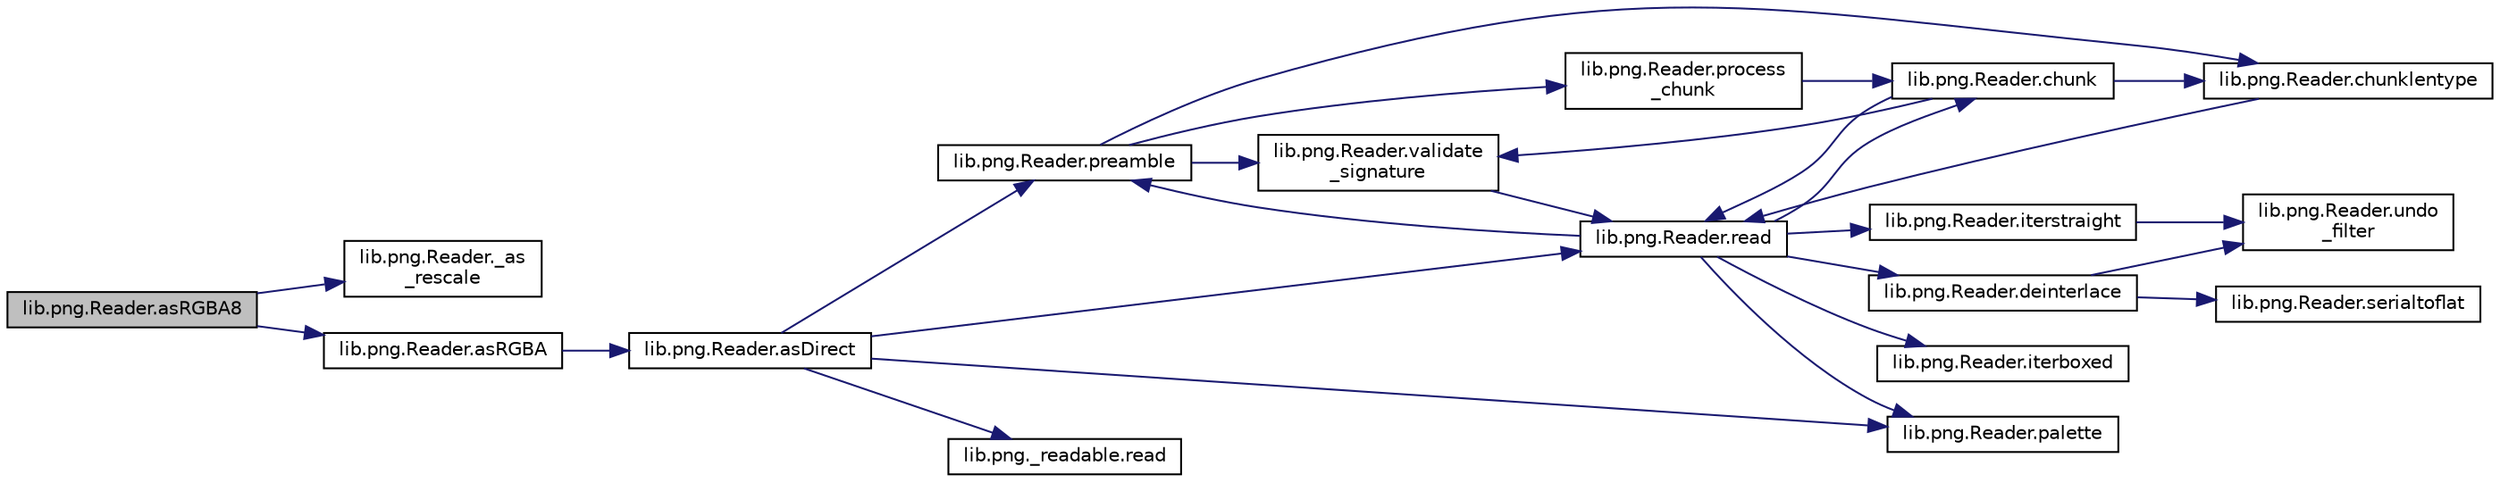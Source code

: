 digraph "lib.png.Reader.asRGBA8"
{
  edge [fontname="Helvetica",fontsize="10",labelfontname="Helvetica",labelfontsize="10"];
  node [fontname="Helvetica",fontsize="10",shape=record];
  rankdir="LR";
  Node77 [label="lib.png.Reader.asRGBA8",height=0.2,width=0.4,color="black", fillcolor="grey75", style="filled", fontcolor="black"];
  Node77 -> Node78 [color="midnightblue",fontsize="10",style="solid"];
  Node78 [label="lib.png.Reader._as\l_rescale",height=0.2,width=0.4,color="black", fillcolor="white", style="filled",URL="$classlib_1_1png_1_1_reader.html#a00f826dfb2c6d2dd18423bdc2b95597c"];
  Node77 -> Node79 [color="midnightblue",fontsize="10",style="solid"];
  Node79 [label="lib.png.Reader.asRGBA",height=0.2,width=0.4,color="black", fillcolor="white", style="filled",URL="$classlib_1_1png_1_1_reader.html#a245e000fa789414e0caa35e98fae3f08"];
  Node79 -> Node80 [color="midnightblue",fontsize="10",style="solid"];
  Node80 [label="lib.png.Reader.asDirect",height=0.2,width=0.4,color="black", fillcolor="white", style="filled",URL="$classlib_1_1png_1_1_reader.html#adf97dda070dc0410c95f3873c30200a6"];
  Node80 -> Node81 [color="midnightblue",fontsize="10",style="solid"];
  Node81 [label="lib.png.Reader.preamble",height=0.2,width=0.4,color="black", fillcolor="white", style="filled",URL="$classlib_1_1png_1_1_reader.html#a9633656b8407495c98265f78ef92ad10"];
  Node81 -> Node82 [color="midnightblue",fontsize="10",style="solid"];
  Node82 [label="lib.png.Reader.validate\l_signature",height=0.2,width=0.4,color="black", fillcolor="white", style="filled",URL="$classlib_1_1png_1_1_reader.html#a7b26c3bd2f93d45ee288aee22b4ecfff"];
  Node82 -> Node83 [color="midnightblue",fontsize="10",style="solid"];
  Node83 [label="lib.png.Reader.read",height=0.2,width=0.4,color="black", fillcolor="white", style="filled",URL="$classlib_1_1png_1_1_reader.html#abee96e12fc05a9024ebf916b1b90ac44"];
  Node83 -> Node84 [color="midnightblue",fontsize="10",style="solid"];
  Node84 [label="lib.png.Reader.chunk",height=0.2,width=0.4,color="black", fillcolor="white", style="filled",URL="$classlib_1_1png_1_1_reader.html#ab9802ec7e407d1ea9e5f69b9a0af1ed0"];
  Node84 -> Node82 [color="midnightblue",fontsize="10",style="solid"];
  Node84 -> Node85 [color="midnightblue",fontsize="10",style="solid"];
  Node85 [label="lib.png.Reader.chunklentype",height=0.2,width=0.4,color="black", fillcolor="white", style="filled",URL="$classlib_1_1png_1_1_reader.html#a6cf6dd680cba262114a176e79bfc8637"];
  Node85 -> Node83 [color="midnightblue",fontsize="10",style="solid"];
  Node84 -> Node83 [color="midnightblue",fontsize="10",style="solid"];
  Node83 -> Node81 [color="midnightblue",fontsize="10",style="solid"];
  Node83 -> Node86 [color="midnightblue",fontsize="10",style="solid"];
  Node86 [label="lib.png.Reader.deinterlace",height=0.2,width=0.4,color="black", fillcolor="white", style="filled",URL="$classlib_1_1png_1_1_reader.html#a19ec9a186e3fdf3a57601b3450ee0f5e"];
  Node86 -> Node87 [color="midnightblue",fontsize="10",style="solid"];
  Node87 [label="lib.png.Reader.undo\l_filter",height=0.2,width=0.4,color="black", fillcolor="white", style="filled",URL="$classlib_1_1png_1_1_reader.html#af232a3eecd4d1644beba2d144feb76c7"];
  Node86 -> Node88 [color="midnightblue",fontsize="10",style="solid"];
  Node88 [label="lib.png.Reader.serialtoflat",height=0.2,width=0.4,color="black", fillcolor="white", style="filled",URL="$classlib_1_1png_1_1_reader.html#a95f04a6a71588837a20247ce4a34423f"];
  Node83 -> Node89 [color="midnightblue",fontsize="10",style="solid"];
  Node89 [label="lib.png.Reader.iterboxed",height=0.2,width=0.4,color="black", fillcolor="white", style="filled",URL="$classlib_1_1png_1_1_reader.html#a5e9f2064e8d50af178d6e8d5aea74b47"];
  Node83 -> Node90 [color="midnightblue",fontsize="10",style="solid"];
  Node90 [label="lib.png.Reader.iterstraight",height=0.2,width=0.4,color="black", fillcolor="white", style="filled",URL="$classlib_1_1png_1_1_reader.html#a46a25b00de431ed820a6624870aaff90"];
  Node90 -> Node87 [color="midnightblue",fontsize="10",style="solid"];
  Node83 -> Node91 [color="midnightblue",fontsize="10",style="solid"];
  Node91 [label="lib.png.Reader.palette",height=0.2,width=0.4,color="black", fillcolor="white", style="filled",URL="$classlib_1_1png_1_1_reader.html#a68fbc2d1cdf23f0844ab0b40fe4f0803"];
  Node81 -> Node85 [color="midnightblue",fontsize="10",style="solid"];
  Node81 -> Node92 [color="midnightblue",fontsize="10",style="solid"];
  Node92 [label="lib.png.Reader.process\l_chunk",height=0.2,width=0.4,color="black", fillcolor="white", style="filled",URL="$classlib_1_1png_1_1_reader.html#a26bf1df6ac7fca542b8dc0d035009ce8"];
  Node92 -> Node84 [color="midnightblue",fontsize="10",style="solid"];
  Node80 -> Node93 [color="midnightblue",fontsize="10",style="solid"];
  Node93 [label="lib.png._readable.read",height=0.2,width=0.4,color="black", fillcolor="white", style="filled",URL="$classlib_1_1png_1_1__readable.html#a6d4f58bafe3d9819511138542a7e72d2"];
  Node80 -> Node83 [color="midnightblue",fontsize="10",style="solid"];
  Node80 -> Node91 [color="midnightblue",fontsize="10",style="solid"];
}
